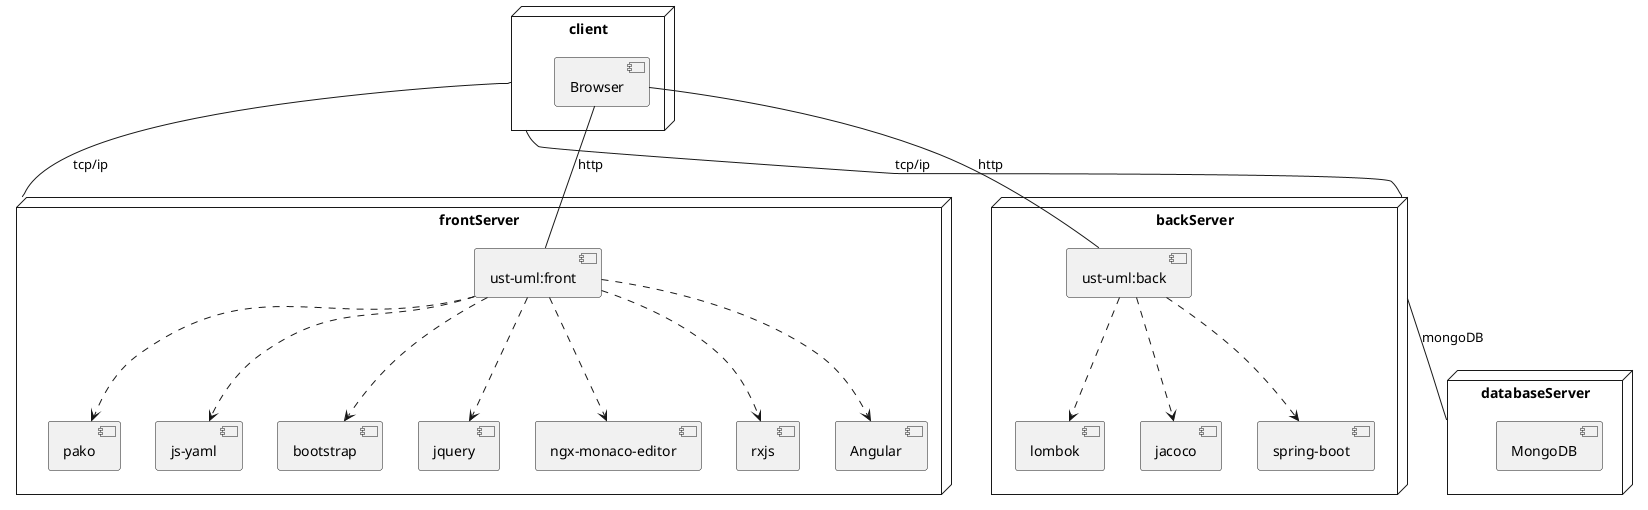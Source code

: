 @startuml deployView

node client { 
    component Browser
}

node frontServer {
    component front as "ust-uml:front"
    component Angular
    component pako
    component yaml as "js-yaml"
    component bootstrap
    component jquery
    component monaco as "ngx-monaco-editor"
    component rxjs
}

node backServer {
    component back as "ust-uml:back"
    component spring as "spring-boot"
    component lombok
    component jacoco
}

front .down.> Angular
front .down.> pako
front .down.> yaml
front .down.> bootstrap
front .down.> jquery
front .down.> monaco
front .down.> rxjs
back .down.> spring
back .down.> lombok
back .down.> jacoco

node databaseServer {
    component MongoDB
}

client -down- backServer: tcp/ip
client -down- frontServer: tcp/ip
Browser -down- back: http
Browser -down- front: http
backServer -down- databaseServer: mongoDB
@enduml

@startuml usecase_design
package frontend <<angular:11>>{
    boundary XTemplate <<HTML>>
    boundary XComponent <<TypeScript>>
    boundary XStyle <<CSS>>
    control XService <<TypeScript>>
    entity HTTPService
    entity XDto <<java>>
}
XComponent --left-> XTemplate
XTemplate --down-> XStyle
XComponent --down-> XService
XComponent --down-> XDto
XService o--down- HTTPService
XService --down-> XDto

package analysis{
    boundary XView
    control XController
    entity XModel 
}

XView -down-> XController
XView -down-> XModel
XController -down-> XModel

package backend <<spring-boot:2.4.5>>{
    control "XService - java" as XServiceJava
    control "XResource - java" as XResourceJava
    entity "XRepository - java" as XRepositoryJava
    entity "XEntity - java" as XEntityJava
    entity "XDto - java" as XDtoJava
    entity "XModel - java" as XModelJava
}

XServiceJava --down-> XRepositoryJava
XServiceJava --down-> XModelJava
XRepositoryJava --down-> XEntityJava
XRepositoryJava --down-> XModelJava
XResourceJava --down-> XDtoJava
XResourceJava --down-> XServiceJava
XResourceJava --down-> XModelJava
XDtoJava --down-> XModelJava
XEntityJava --down-> XModelJava

XComponent ...up.> XView : <<trace>>
XTemplate ...up.> XView : <<trace>>
XStyle ...up.> XView : <<trace>>
XService ...up.> XController : <<trace>>
XDto ...up.> XModel : <<trace>>
XDto ...down.> XDtoJava : <<trace>>
XRepositoryJava ...up.> XModel : <<trace>>
XResourceJava ...up.>  XModel : <<trace>>
XServiceJava ...up.>  XModel : <<trace>>
XDtoJava ...up.>  XModel : <<trace>>
XEntityJava ...up.>  XModel : <<trace>>
XService ...down.>  XResourceJava : <<trace>>
XModelJava ...up.>  XModel : <<trace>>
@enduml